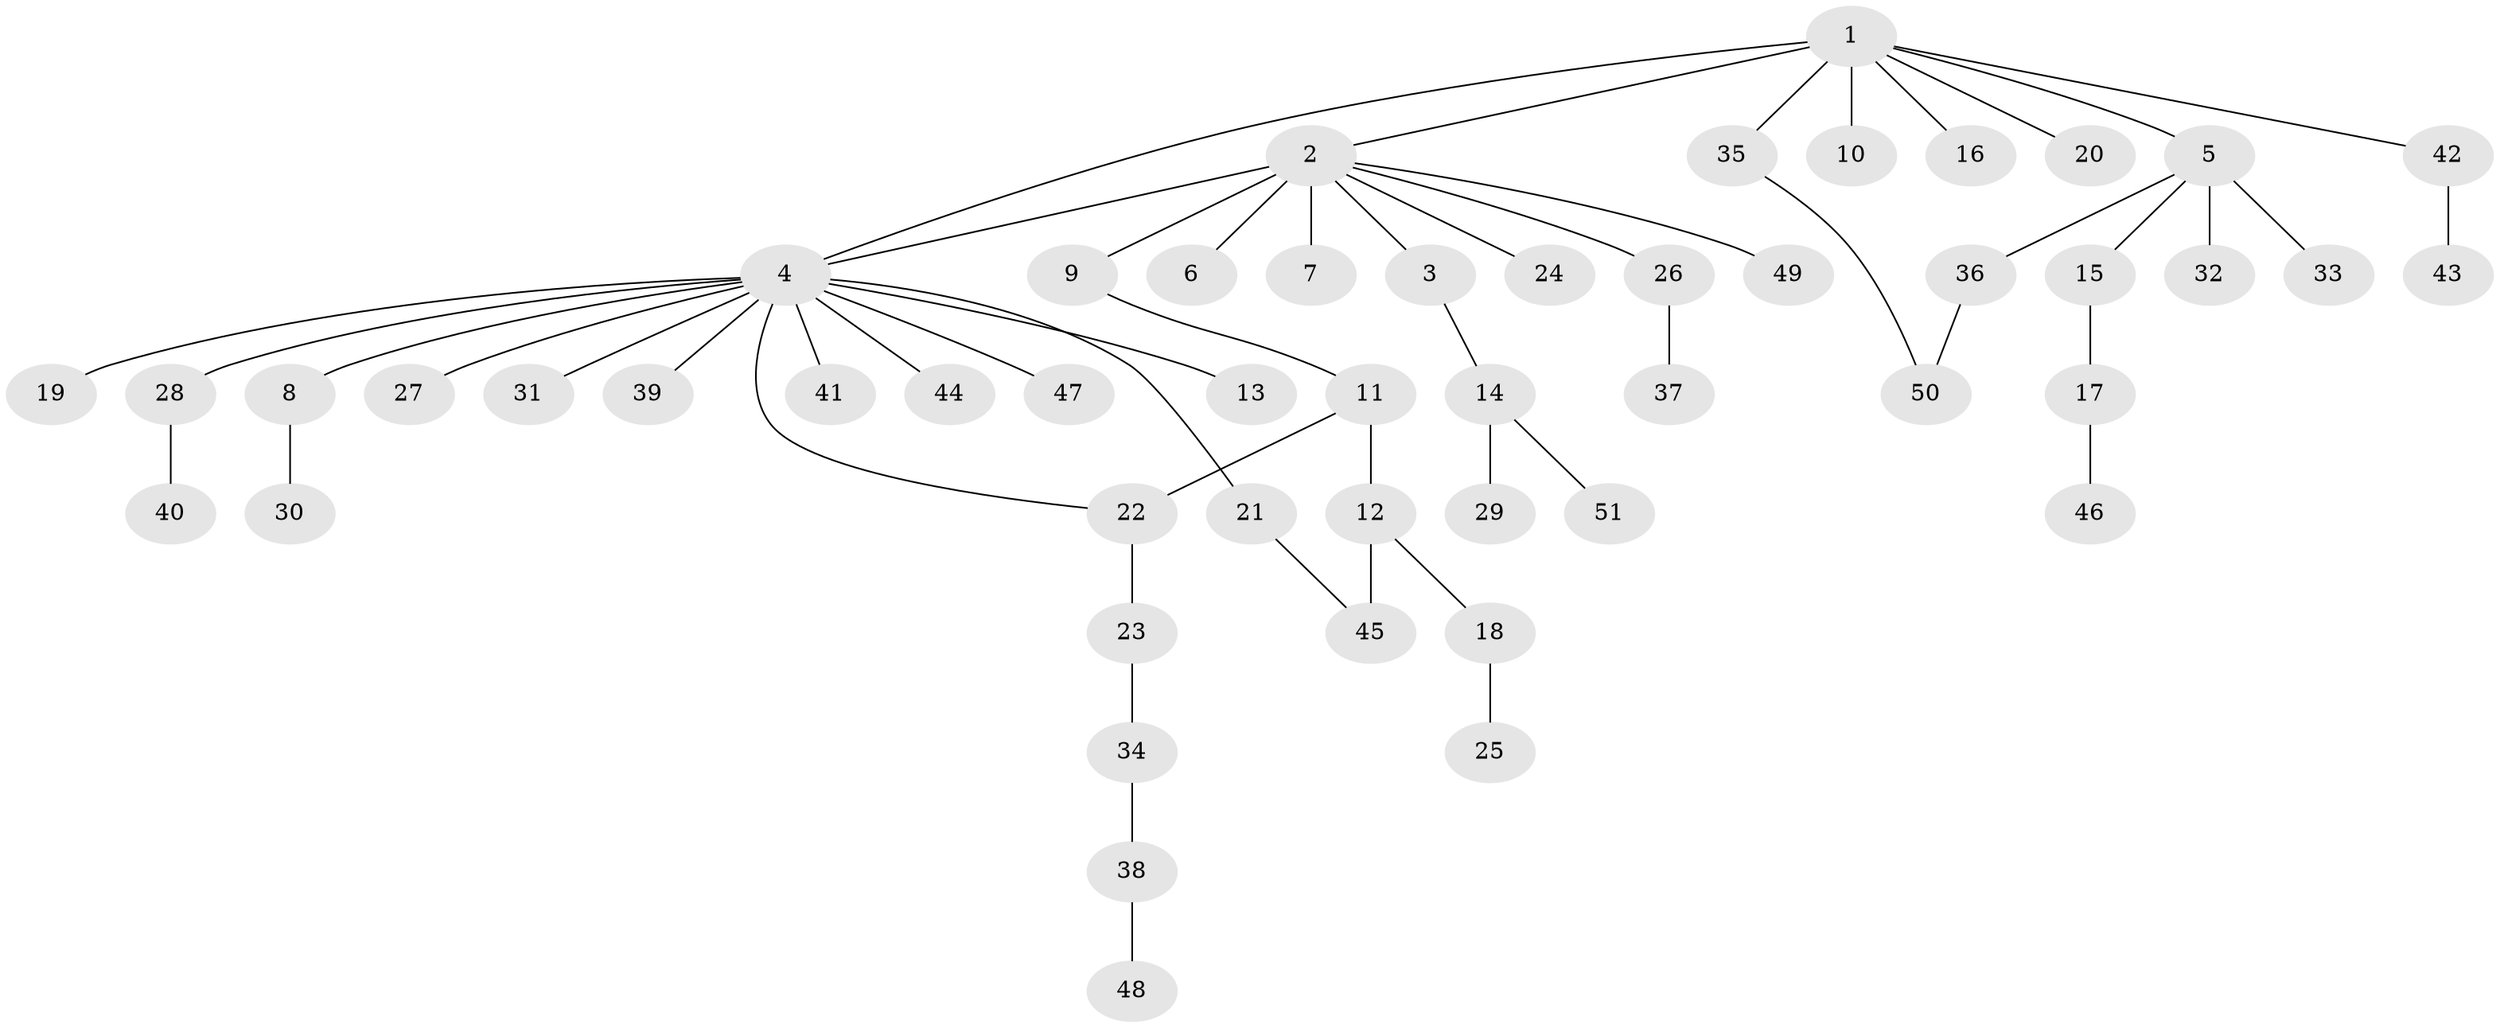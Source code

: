 // original degree distribution, {12: 0.00980392156862745, 17: 0.00980392156862745, 3: 0.11764705882352941, 15: 0.00980392156862745, 7: 0.00980392156862745, 2: 0.16666666666666666, 1: 0.6274509803921569, 5: 0.00980392156862745, 8: 0.00980392156862745, 4: 0.029411764705882353}
// Generated by graph-tools (version 1.1) at 2025/35/03/09/25 02:35:48]
// undirected, 51 vertices, 54 edges
graph export_dot {
graph [start="1"]
  node [color=gray90,style=filled];
  1;
  2;
  3;
  4;
  5;
  6;
  7;
  8;
  9;
  10;
  11;
  12;
  13;
  14;
  15;
  16;
  17;
  18;
  19;
  20;
  21;
  22;
  23;
  24;
  25;
  26;
  27;
  28;
  29;
  30;
  31;
  32;
  33;
  34;
  35;
  36;
  37;
  38;
  39;
  40;
  41;
  42;
  43;
  44;
  45;
  46;
  47;
  48;
  49;
  50;
  51;
  1 -- 2 [weight=1.0];
  1 -- 4 [weight=1.0];
  1 -- 5 [weight=1.0];
  1 -- 10 [weight=4.0];
  1 -- 16 [weight=1.0];
  1 -- 20 [weight=1.0];
  1 -- 35 [weight=1.0];
  1 -- 42 [weight=1.0];
  2 -- 3 [weight=1.0];
  2 -- 4 [weight=1.0];
  2 -- 6 [weight=1.0];
  2 -- 7 [weight=8.0];
  2 -- 9 [weight=1.0];
  2 -- 24 [weight=1.0];
  2 -- 26 [weight=1.0];
  2 -- 49 [weight=1.0];
  3 -- 14 [weight=1.0];
  4 -- 8 [weight=1.0];
  4 -- 13 [weight=1.0];
  4 -- 19 [weight=1.0];
  4 -- 21 [weight=1.0];
  4 -- 22 [weight=1.0];
  4 -- 27 [weight=1.0];
  4 -- 28 [weight=1.0];
  4 -- 31 [weight=1.0];
  4 -- 39 [weight=1.0];
  4 -- 41 [weight=1.0];
  4 -- 44 [weight=1.0];
  4 -- 47 [weight=1.0];
  5 -- 15 [weight=1.0];
  5 -- 32 [weight=2.0];
  5 -- 33 [weight=1.0];
  5 -- 36 [weight=1.0];
  8 -- 30 [weight=1.0];
  9 -- 11 [weight=1.0];
  11 -- 12 [weight=1.0];
  11 -- 22 [weight=2.0];
  12 -- 18 [weight=1.0];
  12 -- 45 [weight=5.0];
  14 -- 29 [weight=1.0];
  14 -- 51 [weight=1.0];
  15 -- 17 [weight=1.0];
  17 -- 46 [weight=1.0];
  18 -- 25 [weight=2.0];
  21 -- 45 [weight=1.0];
  22 -- 23 [weight=1.0];
  23 -- 34 [weight=1.0];
  26 -- 37 [weight=1.0];
  28 -- 40 [weight=1.0];
  34 -- 38 [weight=2.0];
  35 -- 50 [weight=1.0];
  36 -- 50 [weight=1.0];
  38 -- 48 [weight=1.0];
  42 -- 43 [weight=2.0];
}
